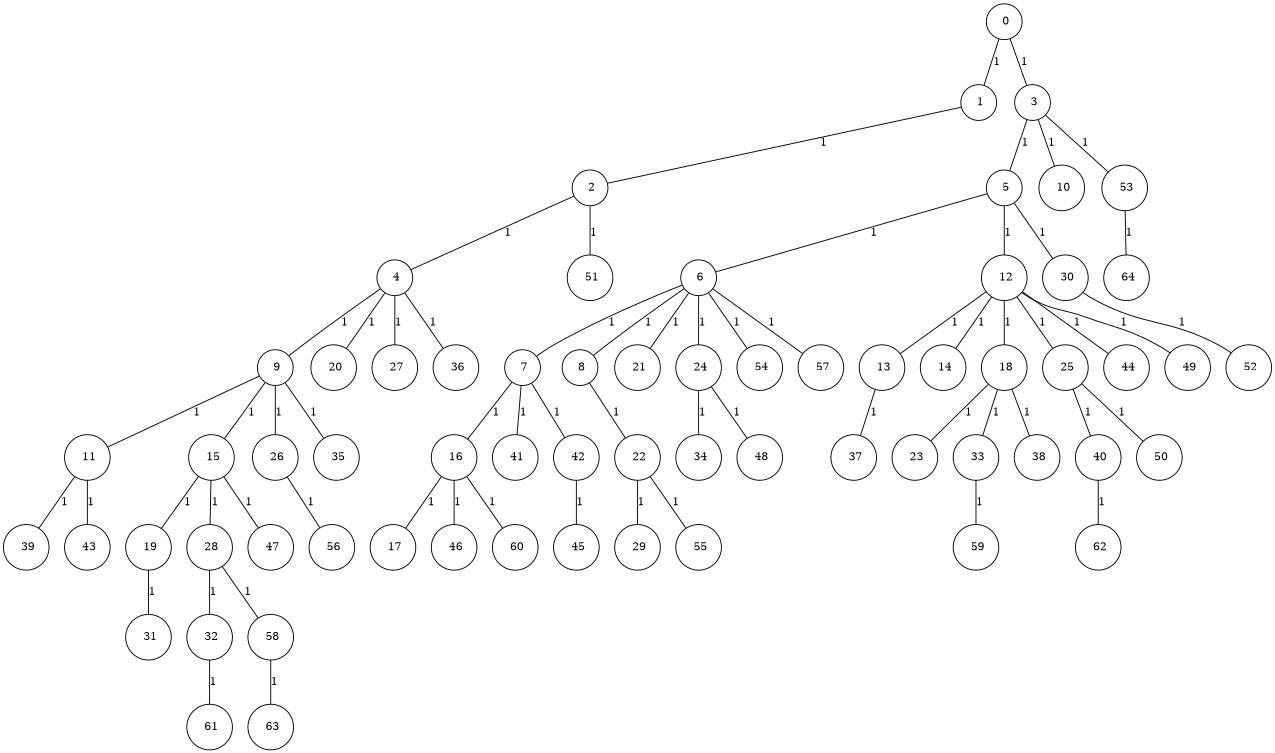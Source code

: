 graph G {
size="8.5,11;"
ratio = "expand;"
fixedsize="true;"
overlap="scale;"
node[shape=circle,width=.12,hight=.12,fontsize=12]
edge[fontsize=12]

0[label=" 0" color=black, pos="1.5243412,0.19749844!"];
1[label=" 1" color=black, pos="1.7569726,1.2808579!"];
2[label=" 2" color=black, pos="2.130982,1.5770643!"];
3[label=" 3" color=black, pos="2.1653933,0.04345296!"];
4[label=" 4" color=black, pos="0.78653176,1.4859763!"];
5[label=" 5" color=black, pos="1.993624,1.4019317!"];
6[label=" 6" color=black, pos="0.59481251,2.4088992!"];
7[label=" 7" color=black, pos="2.5587569,2.3435654!"];
8[label=" 8" color=black, pos="2.0925205,0.35804494!"];
9[label=" 9" color=black, pos="1.6574332,0.7027989!"];
10[label=" 10" color=black, pos="1.412267,2.5290145!"];
11[label=" 11" color=black, pos="0.24680584,2.6274881!"];
12[label=" 12" color=black, pos="2.3795021,1.9008449!"];
13[label=" 13" color=black, pos="2.0730442,2.351606!"];
14[label=" 14" color=black, pos="1.6438372,0.60437083!"];
15[label=" 15" color=black, pos="0.87080117,2.2856924!"];
16[label=" 16" color=black, pos="1.4890001,1.8128148!"];
17[label=" 17" color=black, pos="1.2826401,1.9348485!"];
18[label=" 18" color=black, pos="2.795477,1.2725675!"];
19[label=" 19" color=black, pos="0.036330327,1.0756204!"];
20[label=" 20" color=black, pos="1.01352,2.7889585!"];
21[label=" 21" color=black, pos="1.2792419,1.7544209!"];
22[label=" 22" color=black, pos="0.9010696,1.1256733!"];
23[label=" 23" color=black, pos="1.306728,2.7351925!"];
24[label=" 24" color=black, pos="0.055103048,0.94216144!"];
25[label=" 25" color=black, pos="0.063621036,1.0326503!"];
26[label=" 26" color=black, pos="0.34087281,0.9013808!"];
27[label=" 27" color=black, pos="2.2052734,2.7930355!"];
28[label=" 28" color=black, pos="2.9534665,1.3053576!"];
29[label=" 29" color=black, pos="2.7225584,2.1557875!"];
30[label=" 30" color=black, pos="2.4185702,0.39549881!"];
31[label=" 31" color=black, pos="1.6928266,0.52102629!"];
32[label=" 32" color=black, pos="2.6786986,0.08567284!"];
33[label=" 33" color=black, pos="0.34019762,0.60141761!"];
34[label=" 34" color=black, pos="2.423541,1.0582736!"];
35[label=" 35" color=black, pos="2.4797996,2.8476078!"];
36[label=" 36" color=black, pos="1.4333031,2.6659745!"];
37[label=" 37" color=black, pos="0.21274385,2.7794896!"];
38[label=" 38" color=black, pos="0.10322293,0.35661221!"];
39[label=" 39" color=black, pos="1.3056796,2.5439792!"];
40[label=" 40" color=black, pos="2.3408262,1.7266978!"];
41[label=" 41" color=black, pos="0.74797522,0.36209427!"];
42[label=" 42" color=black, pos="0.83091382,0.80033058!"];
43[label=" 43" color=black, pos="0.27167691,0.74397951!"];
44[label=" 44" color=black, pos="0.80090374,2.8608415!"];
45[label=" 45" color=black, pos="1.231716,1.6449616!"];
46[label=" 46" color=black, pos="0.81531945,1.1309885!"];
47[label=" 47" color=black, pos="0.87921235,0.10537729!"];
48[label=" 48" color=black, pos="2.3046198,0.90106242!"];
49[label=" 49" color=black, pos="1.1601905,0.22411117!"];
50[label=" 50" color=black, pos="2.6835245,1.3018178!"];
51[label=" 51" color=black, pos="1.6723801,2.6601814!"];
52[label=" 52" color=black, pos="0.45575127,2.4869314!"];
53[label=" 53" color=black, pos="1.161354,2.0224063!"];
54[label=" 54" color=black, pos="0.13346691,0.097672571!"];
55[label=" 55" color=black, pos="0.82836247,1.2327178!"];
56[label=" 56" color=black, pos="2.035125,2.1855772!"];
57[label=" 57" color=black, pos="1.3969369,2.1864198!"];
58[label=" 58" color=black, pos="2.4341301,2.0356629!"];
59[label=" 59" color=black, pos="2.5340349,2.5797941!"];
60[label=" 60" color=black, pos="1.2168672,0.67725347!"];
61[label=" 61" color=black, pos="1.1986186,1.3548947!"];
62[label=" 62" color=black, pos="2.8530545,0.34476477!"];
63[label=" 63" color=black, pos="2.6556172,0.81439919!"];
64[label=" 64" color=black, pos="0.71126285,0.88605763!"];
0--1[label="1"]
0--3[label="1"]
1--2[label="1"]
2--4[label="1"]
2--51[label="1"]
3--5[label="1"]
3--10[label="1"]
3--53[label="1"]
4--9[label="1"]
4--20[label="1"]
4--27[label="1"]
4--36[label="1"]
5--6[label="1"]
5--12[label="1"]
5--30[label="1"]
6--7[label="1"]
6--8[label="1"]
6--21[label="1"]
6--24[label="1"]
6--54[label="1"]
6--57[label="1"]
7--16[label="1"]
7--41[label="1"]
7--42[label="1"]
8--22[label="1"]
9--11[label="1"]
9--15[label="1"]
9--26[label="1"]
9--35[label="1"]
11--39[label="1"]
11--43[label="1"]
12--13[label="1"]
12--14[label="1"]
12--18[label="1"]
12--25[label="1"]
12--44[label="1"]
12--49[label="1"]
13--37[label="1"]
15--19[label="1"]
15--28[label="1"]
15--47[label="1"]
16--17[label="1"]
16--46[label="1"]
16--60[label="1"]
18--23[label="1"]
18--33[label="1"]
18--38[label="1"]
19--31[label="1"]
22--29[label="1"]
22--55[label="1"]
24--34[label="1"]
24--48[label="1"]
25--40[label="1"]
25--50[label="1"]
26--56[label="1"]
28--32[label="1"]
28--58[label="1"]
30--52[label="1"]
32--61[label="1"]
33--59[label="1"]
40--62[label="1"]
42--45[label="1"]
53--64[label="1"]
58--63[label="1"]

}
